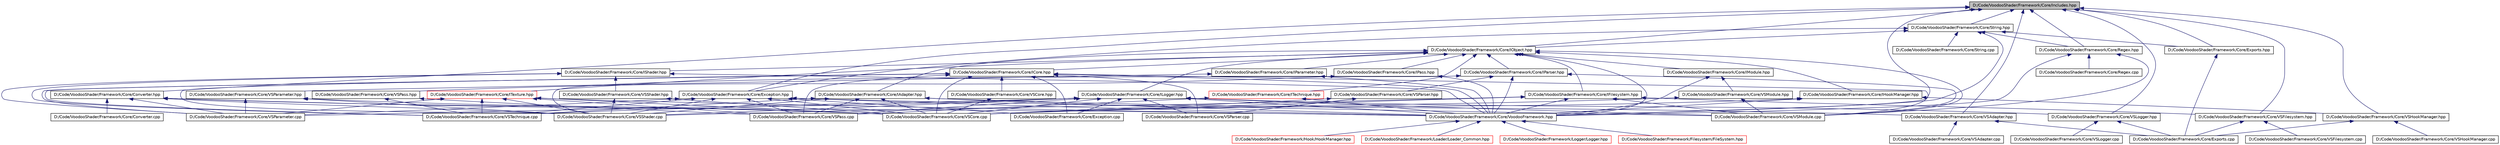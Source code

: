 digraph G
{
  edge [fontname="Helvetica",fontsize="10",labelfontname="Helvetica",labelfontsize="10"];
  node [fontname="Helvetica",fontsize="10",shape=record];
  Node1 [label="D:/Code/VoodooShader/Framework/Core/Includes.hpp",height=0.2,width=0.4,color="black", fillcolor="grey75", style="filled" fontcolor="black"];
  Node1 -> Node2 [dir="back",color="midnightblue",fontsize="10",style="solid",fontname="Helvetica"];
  Node2 [label="D:/Code/VoodooShader/Framework/Core/Converter.hpp",height=0.2,width=0.4,color="black", fillcolor="white", style="filled",URL="$_converter_8hpp.html"];
  Node2 -> Node3 [dir="back",color="midnightblue",fontsize="10",style="solid",fontname="Helvetica"];
  Node3 [label="D:/Code/VoodooShader/Framework/Core/Converter.cpp",height=0.2,width=0.4,color="black", fillcolor="white", style="filled",URL="$_converter_8cpp.html"];
  Node2 -> Node4 [dir="back",color="midnightblue",fontsize="10",style="solid",fontname="Helvetica"];
  Node4 [label="D:/Code/VoodooShader/Framework/Core/VoodooFramework.hpp",height=0.2,width=0.4,color="black", fillcolor="white", style="filled",URL="$_voodoo_framework_8hpp.html"];
  Node4 -> Node5 [dir="back",color="midnightblue",fontsize="10",style="solid",fontname="Helvetica"];
  Node5 [label="D:/Code/VoodooShader/Framework/Filesystem/FileSystem.hpp",height=0.2,width=0.4,color="red", fillcolor="white", style="filled",URL="$_file_system_8hpp.html"];
  Node4 -> Node6 [dir="back",color="midnightblue",fontsize="10",style="solid",fontname="Helvetica"];
  Node6 [label="D:/Code/VoodooShader/Framework/Hook/HookManager.hpp",height=0.2,width=0.4,color="red", fillcolor="white", style="filled",URL="$_hook_manager_8hpp.html"];
  Node4 -> Node7 [dir="back",color="midnightblue",fontsize="10",style="solid",fontname="Helvetica"];
  Node7 [label="D:/Code/VoodooShader/Framework/Loader/Loader_Common.hpp",height=0.2,width=0.4,color="red", fillcolor="white", style="filled",URL="$_loader___common_8hpp.html"];
  Node4 -> Node8 [dir="back",color="midnightblue",fontsize="10",style="solid",fontname="Helvetica"];
  Node8 [label="D:/Code/VoodooShader/Framework/Logger/Logger.hpp",height=0.2,width=0.4,color="red", fillcolor="white", style="filled",URL="$_logger_8hpp.html"];
  Node2 -> Node9 [dir="back",color="midnightblue",fontsize="10",style="solid",fontname="Helvetica"];
  Node9 [label="D:/Code/VoodooShader/Framework/Core/VSCore.cpp",height=0.2,width=0.4,color="black", fillcolor="white", style="filled",URL="$_v_s_core_8cpp.html"];
  Node2 -> Node10 [dir="back",color="midnightblue",fontsize="10",style="solid",fontname="Helvetica"];
  Node10 [label="D:/Code/VoodooShader/Framework/Core/VSParameter.cpp",height=0.2,width=0.4,color="black", fillcolor="white", style="filled",URL="$_v_s_parameter_8cpp.html"];
  Node2 -> Node11 [dir="back",color="midnightblue",fontsize="10",style="solid",fontname="Helvetica"];
  Node11 [label="D:/Code/VoodooShader/Framework/Core/VSShader.cpp",height=0.2,width=0.4,color="black", fillcolor="white", style="filled",URL="$_v_s_shader_8cpp.html"];
  Node1 -> Node12 [dir="back",color="midnightblue",fontsize="10",style="solid",fontname="Helvetica"];
  Node12 [label="D:/Code/VoodooShader/Framework/Core/Exception.hpp",height=0.2,width=0.4,color="black", fillcolor="white", style="filled",URL="$_exception_8hpp.html"];
  Node12 -> Node13 [dir="back",color="midnightblue",fontsize="10",style="solid",fontname="Helvetica"];
  Node13 [label="D:/Code/VoodooShader/Framework/Core/Exception.cpp",height=0.2,width=0.4,color="black", fillcolor="white", style="filled",URL="$_exception_8cpp.html"];
  Node12 -> Node4 [dir="back",color="midnightblue",fontsize="10",style="solid",fontname="Helvetica"];
  Node12 -> Node9 [dir="back",color="midnightblue",fontsize="10",style="solid",fontname="Helvetica"];
  Node12 -> Node14 [dir="back",color="midnightblue",fontsize="10",style="solid",fontname="Helvetica"];
  Node14 [label="D:/Code/VoodooShader/Framework/Core/VSModule.cpp",height=0.2,width=0.4,color="black", fillcolor="white", style="filled",URL="$_v_s_module_8cpp.html"];
  Node12 -> Node10 [dir="back",color="midnightblue",fontsize="10",style="solid",fontname="Helvetica"];
  Node12 -> Node15 [dir="back",color="midnightblue",fontsize="10",style="solid",fontname="Helvetica"];
  Node15 [label="D:/Code/VoodooShader/Framework/Core/VSPass.cpp",height=0.2,width=0.4,color="black", fillcolor="white", style="filled",URL="$_v_s_pass_8cpp.html"];
  Node12 -> Node11 [dir="back",color="midnightblue",fontsize="10",style="solid",fontname="Helvetica"];
  Node12 -> Node16 [dir="back",color="midnightblue",fontsize="10",style="solid",fontname="Helvetica"];
  Node16 [label="D:/Code/VoodooShader/Framework/Core/VSTechnique.cpp",height=0.2,width=0.4,color="black", fillcolor="white", style="filled",URL="$_v_s_technique_8cpp.html"];
  Node1 -> Node17 [dir="back",color="midnightblue",fontsize="10",style="solid",fontname="Helvetica"];
  Node17 [label="D:/Code/VoodooShader/Framework/Core/String.hpp",height=0.2,width=0.4,color="black", fillcolor="white", style="filled",URL="$_string_8hpp.html"];
  Node17 -> Node12 [dir="back",color="midnightblue",fontsize="10",style="solid",fontname="Helvetica"];
  Node17 -> Node18 [dir="back",color="midnightblue",fontsize="10",style="solid",fontname="Helvetica"];
  Node18 [label="D:/Code/VoodooShader/Framework/Core/IObject.hpp",height=0.2,width=0.4,color="black", fillcolor="white", style="filled",URL="$_i_object_8hpp.html"];
  Node18 -> Node19 [dir="back",color="midnightblue",fontsize="10",style="solid",fontname="Helvetica"];
  Node19 [label="D:/Code/VoodooShader/Framework/Core/ICore.hpp",height=0.2,width=0.4,color="black", fillcolor="white", style="filled",URL="$_i_core_8hpp.html"];
  Node19 -> Node13 [dir="back",color="midnightblue",fontsize="10",style="solid",fontname="Helvetica"];
  Node19 -> Node4 [dir="back",color="midnightblue",fontsize="10",style="solid",fontname="Helvetica"];
  Node19 -> Node20 [dir="back",color="midnightblue",fontsize="10",style="solid",fontname="Helvetica"];
  Node20 [label="D:/Code/VoodooShader/Framework/Core/VSCore.hpp",height=0.2,width=0.4,color="black", fillcolor="white", style="filled",URL="$_v_s_core_8hpp.html"];
  Node20 -> Node9 [dir="back",color="midnightblue",fontsize="10",style="solid",fontname="Helvetica"];
  Node19 -> Node9 [dir="back",color="midnightblue",fontsize="10",style="solid",fontname="Helvetica"];
  Node19 -> Node14 [dir="back",color="midnightblue",fontsize="10",style="solid",fontname="Helvetica"];
  Node19 -> Node10 [dir="back",color="midnightblue",fontsize="10",style="solid",fontname="Helvetica"];
  Node19 -> Node21 [dir="back",color="midnightblue",fontsize="10",style="solid",fontname="Helvetica"];
  Node21 [label="D:/Code/VoodooShader/Framework/Core/VSParser.cpp",height=0.2,width=0.4,color="black", fillcolor="white", style="filled",URL="$_v_s_parser_8cpp.html"];
  Node19 -> Node15 [dir="back",color="midnightblue",fontsize="10",style="solid",fontname="Helvetica"];
  Node19 -> Node11 [dir="back",color="midnightblue",fontsize="10",style="solid",fontname="Helvetica"];
  Node19 -> Node16 [dir="back",color="midnightblue",fontsize="10",style="solid",fontname="Helvetica"];
  Node18 -> Node22 [dir="back",color="midnightblue",fontsize="10",style="solid",fontname="Helvetica"];
  Node22 [label="D:/Code/VoodooShader/Framework/Core/ILogger.hpp",height=0.2,width=0.4,color="black", fillcolor="white", style="filled",URL="$_i_logger_8hpp.html"];
  Node22 -> Node13 [dir="back",color="midnightblue",fontsize="10",style="solid",fontname="Helvetica"];
  Node22 -> Node23 [dir="back",color="midnightblue",fontsize="10",style="solid",fontname="Helvetica"];
  Node23 [label="D:/Code/VoodooShader/Framework/Core/VSLogger.hpp",height=0.2,width=0.4,color="black", fillcolor="white", style="filled",URL="$_v_s_logger_8hpp.html"];
  Node23 -> Node24 [dir="back",color="midnightblue",fontsize="10",style="solid",fontname="Helvetica"];
  Node24 [label="D:/Code/VoodooShader/Framework/Core/Exports.cpp",height=0.2,width=0.4,color="black", fillcolor="white", style="filled",URL="$_exports_8cpp.html"];
  Node23 -> Node25 [dir="back",color="midnightblue",fontsize="10",style="solid",fontname="Helvetica"];
  Node25 [label="D:/Code/VoodooShader/Framework/Core/VSLogger.cpp",height=0.2,width=0.4,color="black", fillcolor="white", style="filled",URL="$_v_s_logger_8cpp.html"];
  Node22 -> Node4 [dir="back",color="midnightblue",fontsize="10",style="solid",fontname="Helvetica"];
  Node22 -> Node9 [dir="back",color="midnightblue",fontsize="10",style="solid",fontname="Helvetica"];
  Node22 -> Node14 [dir="back",color="midnightblue",fontsize="10",style="solid",fontname="Helvetica"];
  Node22 -> Node10 [dir="back",color="midnightblue",fontsize="10",style="solid",fontname="Helvetica"];
  Node22 -> Node21 [dir="back",color="midnightblue",fontsize="10",style="solid",fontname="Helvetica"];
  Node22 -> Node15 [dir="back",color="midnightblue",fontsize="10",style="solid",fontname="Helvetica"];
  Node22 -> Node11 [dir="back",color="midnightblue",fontsize="10",style="solid",fontname="Helvetica"];
  Node22 -> Node16 [dir="back",color="midnightblue",fontsize="10",style="solid",fontname="Helvetica"];
  Node18 -> Node26 [dir="back",color="midnightblue",fontsize="10",style="solid",fontname="Helvetica"];
  Node26 [label="D:/Code/VoodooShader/Framework/Core/IAdapter.hpp",height=0.2,width=0.4,color="black", fillcolor="white", style="filled",URL="$_i_adapter_8hpp.html"];
  Node26 -> Node27 [dir="back",color="midnightblue",fontsize="10",style="solid",fontname="Helvetica"];
  Node27 [label="D:/Code/VoodooShader/Framework/Core/VSAdapter.hpp",height=0.2,width=0.4,color="black", fillcolor="white", style="filled",URL="$_v_s_adapter_8hpp.html"];
  Node27 -> Node24 [dir="back",color="midnightblue",fontsize="10",style="solid",fontname="Helvetica"];
  Node27 -> Node28 [dir="back",color="midnightblue",fontsize="10",style="solid",fontname="Helvetica"];
  Node28 [label="D:/Code/VoodooShader/Framework/Core/VSAdapter.cpp",height=0.2,width=0.4,color="black", fillcolor="white", style="filled",URL="$_v_s_adapter_8cpp.html"];
  Node26 -> Node4 [dir="back",color="midnightblue",fontsize="10",style="solid",fontname="Helvetica"];
  Node26 -> Node9 [dir="back",color="midnightblue",fontsize="10",style="solid",fontname="Helvetica"];
  Node26 -> Node15 [dir="back",color="midnightblue",fontsize="10",style="solid",fontname="Helvetica"];
  Node26 -> Node11 [dir="back",color="midnightblue",fontsize="10",style="solid",fontname="Helvetica"];
  Node26 -> Node16 [dir="back",color="midnightblue",fontsize="10",style="solid",fontname="Helvetica"];
  Node18 -> Node29 [dir="back",color="midnightblue",fontsize="10",style="solid",fontname="Helvetica"];
  Node29 [label="D:/Code/VoodooShader/Framework/Core/IFilesystem.hpp",height=0.2,width=0.4,color="black", fillcolor="white", style="filled",URL="$_i_filesystem_8hpp.html"];
  Node29 -> Node30 [dir="back",color="midnightblue",fontsize="10",style="solid",fontname="Helvetica"];
  Node30 [label="D:/Code/VoodooShader/Framework/Core/VSFilesystem.hpp",height=0.2,width=0.4,color="black", fillcolor="white", style="filled",URL="$_v_s_filesystem_8hpp.html"];
  Node30 -> Node24 [dir="back",color="midnightblue",fontsize="10",style="solid",fontname="Helvetica"];
  Node30 -> Node31 [dir="back",color="midnightblue",fontsize="10",style="solid",fontname="Helvetica"];
  Node31 [label="D:/Code/VoodooShader/Framework/Core/VSFilesystem.cpp",height=0.2,width=0.4,color="black", fillcolor="white", style="filled",URL="$_v_s_filesystem_8cpp.html"];
  Node29 -> Node4 [dir="back",color="midnightblue",fontsize="10",style="solid",fontname="Helvetica"];
  Node29 -> Node9 [dir="back",color="midnightblue",fontsize="10",style="solid",fontname="Helvetica"];
  Node29 -> Node14 [dir="back",color="midnightblue",fontsize="10",style="solid",fontname="Helvetica"];
  Node29 -> Node11 [dir="back",color="midnightblue",fontsize="10",style="solid",fontname="Helvetica"];
  Node18 -> Node32 [dir="back",color="midnightblue",fontsize="10",style="solid",fontname="Helvetica"];
  Node32 [label="D:/Code/VoodooShader/Framework/Core/IHookManager.hpp",height=0.2,width=0.4,color="black", fillcolor="white", style="filled",URL="$_i_hook_manager_8hpp.html"];
  Node32 -> Node33 [dir="back",color="midnightblue",fontsize="10",style="solid",fontname="Helvetica"];
  Node33 [label="D:/Code/VoodooShader/Framework/Core/VSHookManager.hpp",height=0.2,width=0.4,color="black", fillcolor="white", style="filled",URL="$_v_s_hook_manager_8hpp.html"];
  Node33 -> Node24 [dir="back",color="midnightblue",fontsize="10",style="solid",fontname="Helvetica"];
  Node33 -> Node34 [dir="back",color="midnightblue",fontsize="10",style="solid",fontname="Helvetica"];
  Node34 [label="D:/Code/VoodooShader/Framework/Core/VSHookManager.cpp",height=0.2,width=0.4,color="black", fillcolor="white", style="filled",URL="$_v_s_hook_manager_8cpp.html"];
  Node32 -> Node4 [dir="back",color="midnightblue",fontsize="10",style="solid",fontname="Helvetica"];
  Node32 -> Node9 [dir="back",color="midnightblue",fontsize="10",style="solid",fontname="Helvetica"];
  Node18 -> Node35 [dir="back",color="midnightblue",fontsize="10",style="solid",fontname="Helvetica"];
  Node35 [label="D:/Code/VoodooShader/Framework/Core/IModule.hpp",height=0.2,width=0.4,color="black", fillcolor="white", style="filled",URL="$_i_module_8hpp.html"];
  Node35 -> Node4 [dir="back",color="midnightblue",fontsize="10",style="solid",fontname="Helvetica"];
  Node35 -> Node36 [dir="back",color="midnightblue",fontsize="10",style="solid",fontname="Helvetica"];
  Node36 [label="D:/Code/VoodooShader/Framework/Core/VSModule.hpp",height=0.2,width=0.4,color="black", fillcolor="white", style="filled",URL="$_v_s_module_8hpp.html"];
  Node36 -> Node9 [dir="back",color="midnightblue",fontsize="10",style="solid",fontname="Helvetica"];
  Node36 -> Node14 [dir="back",color="midnightblue",fontsize="10",style="solid",fontname="Helvetica"];
  Node18 -> Node37 [dir="back",color="midnightblue",fontsize="10",style="solid",fontname="Helvetica"];
  Node37 [label="D:/Code/VoodooShader/Framework/Core/IParameter.hpp",height=0.2,width=0.4,color="black", fillcolor="white", style="filled",URL="$_i_parameter_8hpp.html"];
  Node37 -> Node4 [dir="back",color="midnightblue",fontsize="10",style="solid",fontname="Helvetica"];
  Node37 -> Node38 [dir="back",color="midnightblue",fontsize="10",style="solid",fontname="Helvetica"];
  Node38 [label="D:/Code/VoodooShader/Framework/Core/VSParameter.hpp",height=0.2,width=0.4,color="black", fillcolor="white", style="filled",URL="$_v_s_parameter_8hpp.html"];
  Node38 -> Node9 [dir="back",color="midnightblue",fontsize="10",style="solid",fontname="Helvetica"];
  Node38 -> Node10 [dir="back",color="midnightblue",fontsize="10",style="solid",fontname="Helvetica"];
  Node38 -> Node11 [dir="back",color="midnightblue",fontsize="10",style="solid",fontname="Helvetica"];
  Node18 -> Node39 [dir="back",color="midnightblue",fontsize="10",style="solid",fontname="Helvetica"];
  Node39 [label="D:/Code/VoodooShader/Framework/Core/IParser.hpp",height=0.2,width=0.4,color="black", fillcolor="white", style="filled",URL="$_i_parser_8hpp.html"];
  Node39 -> Node4 [dir="back",color="midnightblue",fontsize="10",style="solid",fontname="Helvetica"];
  Node39 -> Node40 [dir="back",color="midnightblue",fontsize="10",style="solid",fontname="Helvetica"];
  Node40 [label="D:/Code/VoodooShader/Framework/Core/VSParser.hpp",height=0.2,width=0.4,color="black", fillcolor="white", style="filled",URL="$_v_s_parser_8hpp.html"];
  Node40 -> Node9 [dir="back",color="midnightblue",fontsize="10",style="solid",fontname="Helvetica"];
  Node40 -> Node21 [dir="back",color="midnightblue",fontsize="10",style="solid",fontname="Helvetica"];
  Node39 -> Node14 [dir="back",color="midnightblue",fontsize="10",style="solid",fontname="Helvetica"];
  Node39 -> Node11 [dir="back",color="midnightblue",fontsize="10",style="solid",fontname="Helvetica"];
  Node18 -> Node41 [dir="back",color="midnightblue",fontsize="10",style="solid",fontname="Helvetica"];
  Node41 [label="D:/Code/VoodooShader/Framework/Core/IPass.hpp",height=0.2,width=0.4,color="black", fillcolor="white", style="filled",URL="$_i_pass_8hpp.html"];
  Node41 -> Node4 [dir="back",color="midnightblue",fontsize="10",style="solid",fontname="Helvetica"];
  Node41 -> Node42 [dir="back",color="midnightblue",fontsize="10",style="solid",fontname="Helvetica"];
  Node42 [label="D:/Code/VoodooShader/Framework/Core/VSPass.hpp",height=0.2,width=0.4,color="black", fillcolor="white", style="filled",URL="$_v_s_pass_8hpp.html"];
  Node42 -> Node15 [dir="back",color="midnightblue",fontsize="10",style="solid",fontname="Helvetica"];
  Node42 -> Node16 [dir="back",color="midnightblue",fontsize="10",style="solid",fontname="Helvetica"];
  Node18 -> Node43 [dir="back",color="midnightblue",fontsize="10",style="solid",fontname="Helvetica"];
  Node43 [label="D:/Code/VoodooShader/Framework/Core/IShader.hpp",height=0.2,width=0.4,color="black", fillcolor="white", style="filled",URL="$_i_shader_8hpp.html"];
  Node43 -> Node4 [dir="back",color="midnightblue",fontsize="10",style="solid",fontname="Helvetica"];
  Node43 -> Node44 [dir="back",color="midnightblue",fontsize="10",style="solid",fontname="Helvetica"];
  Node44 [label="D:/Code/VoodooShader/Framework/Core/VSShader.hpp",height=0.2,width=0.4,color="black", fillcolor="white", style="filled",URL="$_v_s_shader_8hpp.html"];
  Node44 -> Node9 [dir="back",color="midnightblue",fontsize="10",style="solid",fontname="Helvetica"];
  Node44 -> Node11 [dir="back",color="midnightblue",fontsize="10",style="solid",fontname="Helvetica"];
  Node43 -> Node10 [dir="back",color="midnightblue",fontsize="10",style="solid",fontname="Helvetica"];
  Node43 -> Node16 [dir="back",color="midnightblue",fontsize="10",style="solid",fontname="Helvetica"];
  Node18 -> Node45 [dir="back",color="midnightblue",fontsize="10",style="solid",fontname="Helvetica"];
  Node45 [label="D:/Code/VoodooShader/Framework/Core/ITechnique.hpp",height=0.2,width=0.4,color="red", fillcolor="white", style="filled",URL="$_i_technique_8hpp.html"];
  Node45 -> Node4 [dir="back",color="midnightblue",fontsize="10",style="solid",fontname="Helvetica"];
  Node45 -> Node15 [dir="back",color="midnightblue",fontsize="10",style="solid",fontname="Helvetica"];
  Node18 -> Node46 [dir="back",color="midnightblue",fontsize="10",style="solid",fontname="Helvetica"];
  Node46 [label="D:/Code/VoodooShader/Framework/Core/ITexture.hpp",height=0.2,width=0.4,color="red", fillcolor="white", style="filled",URL="$_i_texture_8hpp.html"];
  Node46 -> Node4 [dir="back",color="midnightblue",fontsize="10",style="solid",fontname="Helvetica"];
  Node46 -> Node9 [dir="back",color="midnightblue",fontsize="10",style="solid",fontname="Helvetica"];
  Node46 -> Node10 [dir="back",color="midnightblue",fontsize="10",style="solid",fontname="Helvetica"];
  Node46 -> Node15 [dir="back",color="midnightblue",fontsize="10",style="solid",fontname="Helvetica"];
  Node46 -> Node11 [dir="back",color="midnightblue",fontsize="10",style="solid",fontname="Helvetica"];
  Node46 -> Node16 [dir="back",color="midnightblue",fontsize="10",style="solid",fontname="Helvetica"];
  Node18 -> Node4 [dir="back",color="midnightblue",fontsize="10",style="solid",fontname="Helvetica"];
  Node18 -> Node14 [dir="back",color="midnightblue",fontsize="10",style="solid",fontname="Helvetica"];
  Node17 -> Node47 [dir="back",color="midnightblue",fontsize="10",style="solid",fontname="Helvetica"];
  Node47 [label="D:/Code/VoodooShader/Framework/Core/Exports.hpp",height=0.2,width=0.4,color="black", fillcolor="white", style="filled",URL="$_exports_8hpp.html"];
  Node47 -> Node24 [dir="back",color="midnightblue",fontsize="10",style="solid",fontname="Helvetica"];
  Node17 -> Node48 [dir="back",color="midnightblue",fontsize="10",style="solid",fontname="Helvetica"];
  Node48 [label="D:/Code/VoodooShader/Framework/Core/Regex.hpp",height=0.2,width=0.4,color="black", fillcolor="white", style="filled",URL="$_regex_8hpp.html"];
  Node48 -> Node49 [dir="back",color="midnightblue",fontsize="10",style="solid",fontname="Helvetica"];
  Node49 [label="D:/Code/VoodooShader/Framework/Core/Regex.cpp",height=0.2,width=0.4,color="black", fillcolor="white", style="filled",URL="$_regex_8cpp.html"];
  Node48 -> Node4 [dir="back",color="midnightblue",fontsize="10",style="solid",fontname="Helvetica"];
  Node48 -> Node14 [dir="back",color="midnightblue",fontsize="10",style="solid",fontname="Helvetica"];
  Node17 -> Node50 [dir="back",color="midnightblue",fontsize="10",style="solid",fontname="Helvetica"];
  Node50 [label="D:/Code/VoodooShader/Framework/Core/String.cpp",height=0.2,width=0.4,color="black", fillcolor="white", style="filled",URL="$_string_8cpp.html"];
  Node17 -> Node4 [dir="back",color="midnightblue",fontsize="10",style="solid",fontname="Helvetica"];
  Node1 -> Node18 [dir="back",color="midnightblue",fontsize="10",style="solid",fontname="Helvetica"];
  Node1 -> Node47 [dir="back",color="midnightblue",fontsize="10",style="solid",fontname="Helvetica"];
  Node1 -> Node27 [dir="back",color="midnightblue",fontsize="10",style="solid",fontname="Helvetica"];
  Node1 -> Node30 [dir="back",color="midnightblue",fontsize="10",style="solid",fontname="Helvetica"];
  Node1 -> Node33 [dir="back",color="midnightblue",fontsize="10",style="solid",fontname="Helvetica"];
  Node1 -> Node23 [dir="back",color="midnightblue",fontsize="10",style="solid",fontname="Helvetica"];
  Node1 -> Node48 [dir="back",color="midnightblue",fontsize="10",style="solid",fontname="Helvetica"];
  Node1 -> Node4 [dir="back",color="midnightblue",fontsize="10",style="solid",fontname="Helvetica"];
}
